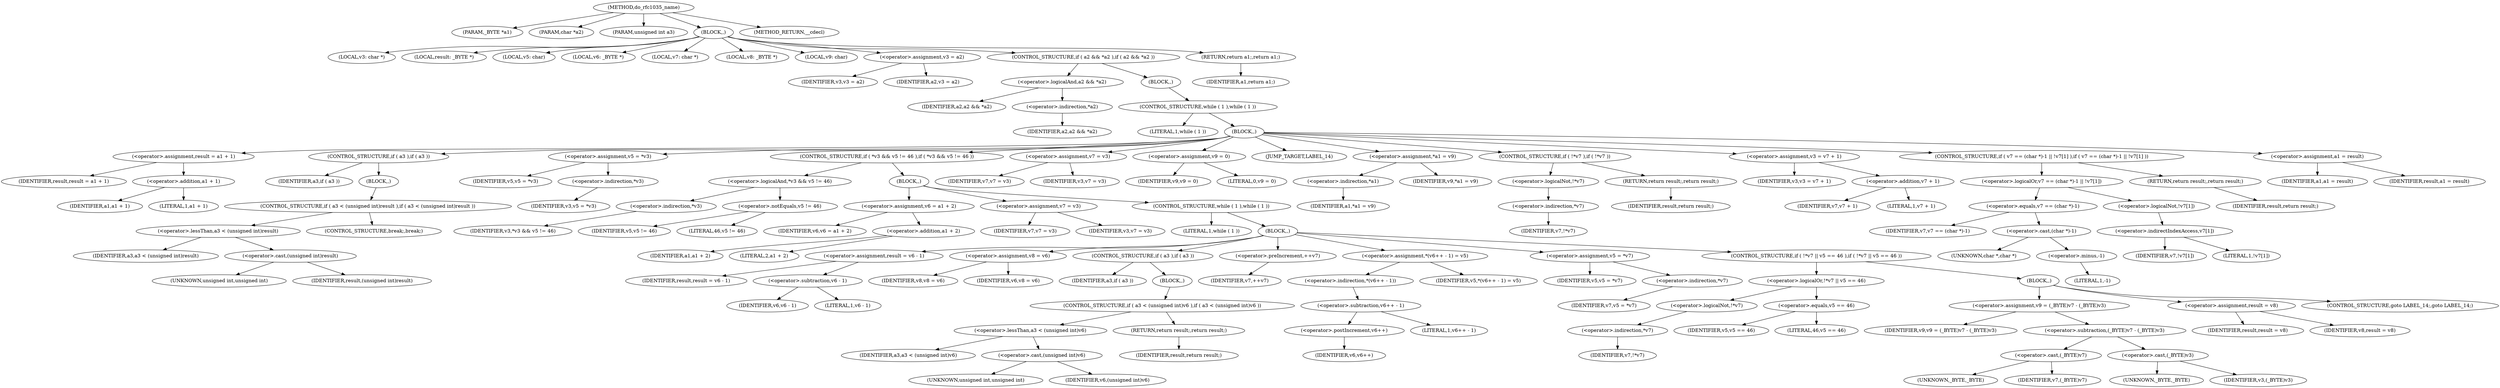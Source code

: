 digraph do_rfc1035_name {  
"1000108" [label = "(METHOD,do_rfc1035_name)" ]
"1000109" [label = "(PARAM,_BYTE *a1)" ]
"1000110" [label = "(PARAM,char *a2)" ]
"1000111" [label = "(PARAM,unsigned int a3)" ]
"1000112" [label = "(BLOCK,,)" ]
"1000113" [label = "(LOCAL,v3: char *)" ]
"1000114" [label = "(LOCAL,result: _BYTE *)" ]
"1000115" [label = "(LOCAL,v5: char)" ]
"1000116" [label = "(LOCAL,v6: _BYTE *)" ]
"1000117" [label = "(LOCAL,v7: char *)" ]
"1000118" [label = "(LOCAL,v8: _BYTE *)" ]
"1000119" [label = "(LOCAL,v9: char)" ]
"1000120" [label = "(<operator>.assignment,v3 = a2)" ]
"1000121" [label = "(IDENTIFIER,v3,v3 = a2)" ]
"1000122" [label = "(IDENTIFIER,a2,v3 = a2)" ]
"1000123" [label = "(CONTROL_STRUCTURE,if ( a2 && *a2 ),if ( a2 && *a2 ))" ]
"1000124" [label = "(<operator>.logicalAnd,a2 && *a2)" ]
"1000125" [label = "(IDENTIFIER,a2,a2 && *a2)" ]
"1000126" [label = "(<operator>.indirection,*a2)" ]
"1000127" [label = "(IDENTIFIER,a2,a2 && *a2)" ]
"1000128" [label = "(BLOCK,,)" ]
"1000129" [label = "(CONTROL_STRUCTURE,while ( 1 ),while ( 1 ))" ]
"1000130" [label = "(LITERAL,1,while ( 1 ))" ]
"1000131" [label = "(BLOCK,,)" ]
"1000132" [label = "(<operator>.assignment,result = a1 + 1)" ]
"1000133" [label = "(IDENTIFIER,result,result = a1 + 1)" ]
"1000134" [label = "(<operator>.addition,a1 + 1)" ]
"1000135" [label = "(IDENTIFIER,a1,a1 + 1)" ]
"1000136" [label = "(LITERAL,1,a1 + 1)" ]
"1000137" [label = "(CONTROL_STRUCTURE,if ( a3 ),if ( a3 ))" ]
"1000138" [label = "(IDENTIFIER,a3,if ( a3 ))" ]
"1000139" [label = "(BLOCK,,)" ]
"1000140" [label = "(CONTROL_STRUCTURE,if ( a3 < (unsigned int)result ),if ( a3 < (unsigned int)result ))" ]
"1000141" [label = "(<operator>.lessThan,a3 < (unsigned int)result)" ]
"1000142" [label = "(IDENTIFIER,a3,a3 < (unsigned int)result)" ]
"1000143" [label = "(<operator>.cast,(unsigned int)result)" ]
"1000144" [label = "(UNKNOWN,unsigned int,unsigned int)" ]
"1000145" [label = "(IDENTIFIER,result,(unsigned int)result)" ]
"1000146" [label = "(CONTROL_STRUCTURE,break;,break;)" ]
"1000147" [label = "(<operator>.assignment,v5 = *v3)" ]
"1000148" [label = "(IDENTIFIER,v5,v5 = *v3)" ]
"1000149" [label = "(<operator>.indirection,*v3)" ]
"1000150" [label = "(IDENTIFIER,v3,v5 = *v3)" ]
"1000151" [label = "(CONTROL_STRUCTURE,if ( *v3 && v5 != 46 ),if ( *v3 && v5 != 46 ))" ]
"1000152" [label = "(<operator>.logicalAnd,*v3 && v5 != 46)" ]
"1000153" [label = "(<operator>.indirection,*v3)" ]
"1000154" [label = "(IDENTIFIER,v3,*v3 && v5 != 46)" ]
"1000155" [label = "(<operator>.notEquals,v5 != 46)" ]
"1000156" [label = "(IDENTIFIER,v5,v5 != 46)" ]
"1000157" [label = "(LITERAL,46,v5 != 46)" ]
"1000158" [label = "(BLOCK,,)" ]
"1000159" [label = "(<operator>.assignment,v6 = a1 + 2)" ]
"1000160" [label = "(IDENTIFIER,v6,v6 = a1 + 2)" ]
"1000161" [label = "(<operator>.addition,a1 + 2)" ]
"1000162" [label = "(IDENTIFIER,a1,a1 + 2)" ]
"1000163" [label = "(LITERAL,2,a1 + 2)" ]
"1000164" [label = "(<operator>.assignment,v7 = v3)" ]
"1000165" [label = "(IDENTIFIER,v7,v7 = v3)" ]
"1000166" [label = "(IDENTIFIER,v3,v7 = v3)" ]
"1000167" [label = "(CONTROL_STRUCTURE,while ( 1 ),while ( 1 ))" ]
"1000168" [label = "(LITERAL,1,while ( 1 ))" ]
"1000169" [label = "(BLOCK,,)" ]
"1000170" [label = "(<operator>.assignment,result = v6 - 1)" ]
"1000171" [label = "(IDENTIFIER,result,result = v6 - 1)" ]
"1000172" [label = "(<operator>.subtraction,v6 - 1)" ]
"1000173" [label = "(IDENTIFIER,v6,v6 - 1)" ]
"1000174" [label = "(LITERAL,1,v6 - 1)" ]
"1000175" [label = "(<operator>.assignment,v8 = v6)" ]
"1000176" [label = "(IDENTIFIER,v8,v8 = v6)" ]
"1000177" [label = "(IDENTIFIER,v6,v8 = v6)" ]
"1000178" [label = "(CONTROL_STRUCTURE,if ( a3 ),if ( a3 ))" ]
"1000179" [label = "(IDENTIFIER,a3,if ( a3 ))" ]
"1000180" [label = "(BLOCK,,)" ]
"1000181" [label = "(CONTROL_STRUCTURE,if ( a3 < (unsigned int)v6 ),if ( a3 < (unsigned int)v6 ))" ]
"1000182" [label = "(<operator>.lessThan,a3 < (unsigned int)v6)" ]
"1000183" [label = "(IDENTIFIER,a3,a3 < (unsigned int)v6)" ]
"1000184" [label = "(<operator>.cast,(unsigned int)v6)" ]
"1000185" [label = "(UNKNOWN,unsigned int,unsigned int)" ]
"1000186" [label = "(IDENTIFIER,v6,(unsigned int)v6)" ]
"1000187" [label = "(RETURN,return result;,return result;)" ]
"1000188" [label = "(IDENTIFIER,result,return result;)" ]
"1000189" [label = "(<operator>.preIncrement,++v7)" ]
"1000190" [label = "(IDENTIFIER,v7,++v7)" ]
"1000191" [label = "(<operator>.assignment,*(v6++ - 1) = v5)" ]
"1000192" [label = "(<operator>.indirection,*(v6++ - 1))" ]
"1000193" [label = "(<operator>.subtraction,v6++ - 1)" ]
"1000194" [label = "(<operator>.postIncrement,v6++)" ]
"1000195" [label = "(IDENTIFIER,v6,v6++)" ]
"1000196" [label = "(LITERAL,1,v6++ - 1)" ]
"1000197" [label = "(IDENTIFIER,v5,*(v6++ - 1) = v5)" ]
"1000198" [label = "(<operator>.assignment,v5 = *v7)" ]
"1000199" [label = "(IDENTIFIER,v5,v5 = *v7)" ]
"1000200" [label = "(<operator>.indirection,*v7)" ]
"1000201" [label = "(IDENTIFIER,v7,v5 = *v7)" ]
"1000202" [label = "(CONTROL_STRUCTURE,if ( !*v7 || v5 == 46 ),if ( !*v7 || v5 == 46 ))" ]
"1000203" [label = "(<operator>.logicalOr,!*v7 || v5 == 46)" ]
"1000204" [label = "(<operator>.logicalNot,!*v7)" ]
"1000205" [label = "(<operator>.indirection,*v7)" ]
"1000206" [label = "(IDENTIFIER,v7,!*v7)" ]
"1000207" [label = "(<operator>.equals,v5 == 46)" ]
"1000208" [label = "(IDENTIFIER,v5,v5 == 46)" ]
"1000209" [label = "(LITERAL,46,v5 == 46)" ]
"1000210" [label = "(BLOCK,,)" ]
"1000211" [label = "(<operator>.assignment,v9 = (_BYTE)v7 - (_BYTE)v3)" ]
"1000212" [label = "(IDENTIFIER,v9,v9 = (_BYTE)v7 - (_BYTE)v3)" ]
"1000213" [label = "(<operator>.subtraction,(_BYTE)v7 - (_BYTE)v3)" ]
"1000214" [label = "(<operator>.cast,(_BYTE)v7)" ]
"1000215" [label = "(UNKNOWN,_BYTE,_BYTE)" ]
"1000216" [label = "(IDENTIFIER,v7,(_BYTE)v7)" ]
"1000217" [label = "(<operator>.cast,(_BYTE)v3)" ]
"1000218" [label = "(UNKNOWN,_BYTE,_BYTE)" ]
"1000219" [label = "(IDENTIFIER,v3,(_BYTE)v3)" ]
"1000220" [label = "(<operator>.assignment,result = v8)" ]
"1000221" [label = "(IDENTIFIER,result,result = v8)" ]
"1000222" [label = "(IDENTIFIER,v8,result = v8)" ]
"1000223" [label = "(CONTROL_STRUCTURE,goto LABEL_14;,goto LABEL_14;)" ]
"1000224" [label = "(<operator>.assignment,v7 = v3)" ]
"1000225" [label = "(IDENTIFIER,v7,v7 = v3)" ]
"1000226" [label = "(IDENTIFIER,v3,v7 = v3)" ]
"1000227" [label = "(<operator>.assignment,v9 = 0)" ]
"1000228" [label = "(IDENTIFIER,v9,v9 = 0)" ]
"1000229" [label = "(LITERAL,0,v9 = 0)" ]
"1000230" [label = "(JUMP_TARGET,LABEL_14)" ]
"1000231" [label = "(<operator>.assignment,*a1 = v9)" ]
"1000232" [label = "(<operator>.indirection,*a1)" ]
"1000233" [label = "(IDENTIFIER,a1,*a1 = v9)" ]
"1000234" [label = "(IDENTIFIER,v9,*a1 = v9)" ]
"1000235" [label = "(CONTROL_STRUCTURE,if ( !*v7 ),if ( !*v7 ))" ]
"1000236" [label = "(<operator>.logicalNot,!*v7)" ]
"1000237" [label = "(<operator>.indirection,*v7)" ]
"1000238" [label = "(IDENTIFIER,v7,!*v7)" ]
"1000239" [label = "(RETURN,return result;,return result;)" ]
"1000240" [label = "(IDENTIFIER,result,return result;)" ]
"1000241" [label = "(<operator>.assignment,v3 = v7 + 1)" ]
"1000242" [label = "(IDENTIFIER,v3,v3 = v7 + 1)" ]
"1000243" [label = "(<operator>.addition,v7 + 1)" ]
"1000244" [label = "(IDENTIFIER,v7,v7 + 1)" ]
"1000245" [label = "(LITERAL,1,v7 + 1)" ]
"1000246" [label = "(CONTROL_STRUCTURE,if ( v7 == (char *)-1 || !v7[1] ),if ( v7 == (char *)-1 || !v7[1] ))" ]
"1000247" [label = "(<operator>.logicalOr,v7 == (char *)-1 || !v7[1])" ]
"1000248" [label = "(<operator>.equals,v7 == (char *)-1)" ]
"1000249" [label = "(IDENTIFIER,v7,v7 == (char *)-1)" ]
"1000250" [label = "(<operator>.cast,(char *)-1)" ]
"1000251" [label = "(UNKNOWN,char *,char *)" ]
"1000252" [label = "(<operator>.minus,-1)" ]
"1000253" [label = "(LITERAL,1,-1)" ]
"1000254" [label = "(<operator>.logicalNot,!v7[1])" ]
"1000255" [label = "(<operator>.indirectIndexAccess,v7[1])" ]
"1000256" [label = "(IDENTIFIER,v7,!v7[1])" ]
"1000257" [label = "(LITERAL,1,!v7[1])" ]
"1000258" [label = "(RETURN,return result;,return result;)" ]
"1000259" [label = "(IDENTIFIER,result,return result;)" ]
"1000260" [label = "(<operator>.assignment,a1 = result)" ]
"1000261" [label = "(IDENTIFIER,a1,a1 = result)" ]
"1000262" [label = "(IDENTIFIER,result,a1 = result)" ]
"1000263" [label = "(RETURN,return a1;,return a1;)" ]
"1000264" [label = "(IDENTIFIER,a1,return a1;)" ]
"1000265" [label = "(METHOD_RETURN,__cdecl)" ]
  "1000108" -> "1000109" 
  "1000108" -> "1000110" 
  "1000108" -> "1000111" 
  "1000108" -> "1000112" 
  "1000108" -> "1000265" 
  "1000112" -> "1000113" 
  "1000112" -> "1000114" 
  "1000112" -> "1000115" 
  "1000112" -> "1000116" 
  "1000112" -> "1000117" 
  "1000112" -> "1000118" 
  "1000112" -> "1000119" 
  "1000112" -> "1000120" 
  "1000112" -> "1000123" 
  "1000112" -> "1000263" 
  "1000120" -> "1000121" 
  "1000120" -> "1000122" 
  "1000123" -> "1000124" 
  "1000123" -> "1000128" 
  "1000124" -> "1000125" 
  "1000124" -> "1000126" 
  "1000126" -> "1000127" 
  "1000128" -> "1000129" 
  "1000129" -> "1000130" 
  "1000129" -> "1000131" 
  "1000131" -> "1000132" 
  "1000131" -> "1000137" 
  "1000131" -> "1000147" 
  "1000131" -> "1000151" 
  "1000131" -> "1000224" 
  "1000131" -> "1000227" 
  "1000131" -> "1000230" 
  "1000131" -> "1000231" 
  "1000131" -> "1000235" 
  "1000131" -> "1000241" 
  "1000131" -> "1000246" 
  "1000131" -> "1000260" 
  "1000132" -> "1000133" 
  "1000132" -> "1000134" 
  "1000134" -> "1000135" 
  "1000134" -> "1000136" 
  "1000137" -> "1000138" 
  "1000137" -> "1000139" 
  "1000139" -> "1000140" 
  "1000140" -> "1000141" 
  "1000140" -> "1000146" 
  "1000141" -> "1000142" 
  "1000141" -> "1000143" 
  "1000143" -> "1000144" 
  "1000143" -> "1000145" 
  "1000147" -> "1000148" 
  "1000147" -> "1000149" 
  "1000149" -> "1000150" 
  "1000151" -> "1000152" 
  "1000151" -> "1000158" 
  "1000152" -> "1000153" 
  "1000152" -> "1000155" 
  "1000153" -> "1000154" 
  "1000155" -> "1000156" 
  "1000155" -> "1000157" 
  "1000158" -> "1000159" 
  "1000158" -> "1000164" 
  "1000158" -> "1000167" 
  "1000159" -> "1000160" 
  "1000159" -> "1000161" 
  "1000161" -> "1000162" 
  "1000161" -> "1000163" 
  "1000164" -> "1000165" 
  "1000164" -> "1000166" 
  "1000167" -> "1000168" 
  "1000167" -> "1000169" 
  "1000169" -> "1000170" 
  "1000169" -> "1000175" 
  "1000169" -> "1000178" 
  "1000169" -> "1000189" 
  "1000169" -> "1000191" 
  "1000169" -> "1000198" 
  "1000169" -> "1000202" 
  "1000170" -> "1000171" 
  "1000170" -> "1000172" 
  "1000172" -> "1000173" 
  "1000172" -> "1000174" 
  "1000175" -> "1000176" 
  "1000175" -> "1000177" 
  "1000178" -> "1000179" 
  "1000178" -> "1000180" 
  "1000180" -> "1000181" 
  "1000181" -> "1000182" 
  "1000181" -> "1000187" 
  "1000182" -> "1000183" 
  "1000182" -> "1000184" 
  "1000184" -> "1000185" 
  "1000184" -> "1000186" 
  "1000187" -> "1000188" 
  "1000189" -> "1000190" 
  "1000191" -> "1000192" 
  "1000191" -> "1000197" 
  "1000192" -> "1000193" 
  "1000193" -> "1000194" 
  "1000193" -> "1000196" 
  "1000194" -> "1000195" 
  "1000198" -> "1000199" 
  "1000198" -> "1000200" 
  "1000200" -> "1000201" 
  "1000202" -> "1000203" 
  "1000202" -> "1000210" 
  "1000203" -> "1000204" 
  "1000203" -> "1000207" 
  "1000204" -> "1000205" 
  "1000205" -> "1000206" 
  "1000207" -> "1000208" 
  "1000207" -> "1000209" 
  "1000210" -> "1000211" 
  "1000210" -> "1000220" 
  "1000210" -> "1000223" 
  "1000211" -> "1000212" 
  "1000211" -> "1000213" 
  "1000213" -> "1000214" 
  "1000213" -> "1000217" 
  "1000214" -> "1000215" 
  "1000214" -> "1000216" 
  "1000217" -> "1000218" 
  "1000217" -> "1000219" 
  "1000220" -> "1000221" 
  "1000220" -> "1000222" 
  "1000224" -> "1000225" 
  "1000224" -> "1000226" 
  "1000227" -> "1000228" 
  "1000227" -> "1000229" 
  "1000231" -> "1000232" 
  "1000231" -> "1000234" 
  "1000232" -> "1000233" 
  "1000235" -> "1000236" 
  "1000235" -> "1000239" 
  "1000236" -> "1000237" 
  "1000237" -> "1000238" 
  "1000239" -> "1000240" 
  "1000241" -> "1000242" 
  "1000241" -> "1000243" 
  "1000243" -> "1000244" 
  "1000243" -> "1000245" 
  "1000246" -> "1000247" 
  "1000246" -> "1000258" 
  "1000247" -> "1000248" 
  "1000247" -> "1000254" 
  "1000248" -> "1000249" 
  "1000248" -> "1000250" 
  "1000250" -> "1000251" 
  "1000250" -> "1000252" 
  "1000252" -> "1000253" 
  "1000254" -> "1000255" 
  "1000255" -> "1000256" 
  "1000255" -> "1000257" 
  "1000258" -> "1000259" 
  "1000260" -> "1000261" 
  "1000260" -> "1000262" 
  "1000263" -> "1000264" 
}
